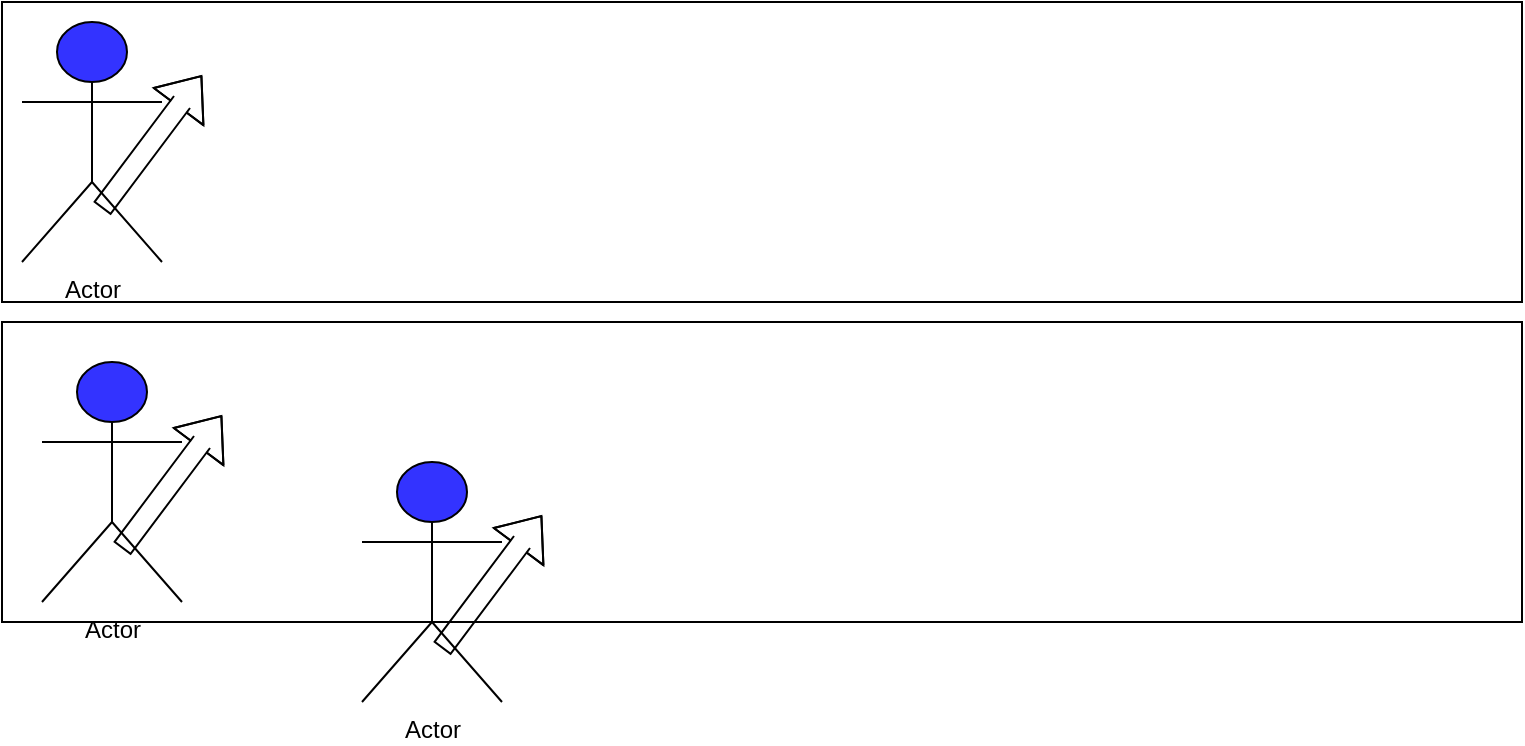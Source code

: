 <mxfile version="20.2.3" type="github">
  <diagram id="fxpMy1MvDavEP5wEhpTM" name="Página-1">
    <mxGraphModel dx="1022" dy="384" grid="1" gridSize="10" guides="1" tooltips="1" connect="1" arrows="1" fold="1" page="1" pageScale="1" pageWidth="827" pageHeight="1169" math="0" shadow="0">
      <root>
        <mxCell id="0" />
        <mxCell id="1" parent="0" />
        <mxCell id="EwkXzUQBeiqE4QdTnfD2-7" value="" style="rounded=0;whiteSpace=wrap;html=1;" vertex="1" parent="1">
          <mxGeometry x="40" y="250" width="760" height="150" as="geometry" />
        </mxCell>
        <mxCell id="EwkXzUQBeiqE4QdTnfD2-6" value="" style="rounded=0;whiteSpace=wrap;html=1;" vertex="1" parent="1">
          <mxGeometry x="40" y="90" width="760" height="150" as="geometry" />
        </mxCell>
        <mxCell id="EwkXzUQBeiqE4QdTnfD2-1" value="" style="group" vertex="1" connectable="0" parent="1">
          <mxGeometry x="50" y="100" width="85" height="140" as="geometry" />
        </mxCell>
        <mxCell id="j99Gu-w2fLsjkU9y8sFW-1" value="Actor" style="shape=umlActor;verticalLabelPosition=bottom;verticalAlign=top;html=1;outlineConnect=0;fillColor=#3333FF;" parent="EwkXzUQBeiqE4QdTnfD2-1" vertex="1">
          <mxGeometry width="70" height="120" as="geometry" />
        </mxCell>
        <mxCell id="j99Gu-w2fLsjkU9y8sFW-2" value="" style="shape=flexArrow;endArrow=classic;html=1;rounded=0;" parent="EwkXzUQBeiqE4QdTnfD2-1" edge="1">
          <mxGeometry width="50" height="50" relative="1" as="geometry">
            <mxPoint x="40" y="93.333" as="sourcePoint" />
            <mxPoint x="90" y="26.667" as="targetPoint" />
            <Array as="points">
              <mxPoint x="80" y="40" />
            </Array>
          </mxGeometry>
        </mxCell>
        <mxCell id="EwkXzUQBeiqE4QdTnfD2-2" value="" style="group" vertex="1" connectable="0" parent="1">
          <mxGeometry x="220" y="320" width="80" height="120" as="geometry" />
        </mxCell>
        <mxCell id="EwkXzUQBeiqE4QdTnfD2-3" value="Actor" style="shape=umlActor;verticalLabelPosition=bottom;verticalAlign=top;html=1;outlineConnect=0;fillColor=#3333FF;" vertex="1" parent="EwkXzUQBeiqE4QdTnfD2-2">
          <mxGeometry width="70" height="120" as="geometry" />
        </mxCell>
        <mxCell id="EwkXzUQBeiqE4QdTnfD2-4" value="" style="shape=flexArrow;endArrow=classic;html=1;rounded=0;" edge="1" parent="EwkXzUQBeiqE4QdTnfD2-2">
          <mxGeometry width="50" height="50" relative="1" as="geometry">
            <mxPoint x="40" y="93.333" as="sourcePoint" />
            <mxPoint x="90" y="26.667" as="targetPoint" />
            <Array as="points">
              <mxPoint x="80" y="40" />
            </Array>
          </mxGeometry>
        </mxCell>
        <mxCell id="EwkXzUQBeiqE4QdTnfD2-8" value="" style="group" vertex="1" connectable="0" parent="1">
          <mxGeometry x="60" y="270" width="80" height="120" as="geometry" />
        </mxCell>
        <mxCell id="EwkXzUQBeiqE4QdTnfD2-9" value="Actor" style="shape=umlActor;verticalLabelPosition=bottom;verticalAlign=top;html=1;outlineConnect=0;fillColor=#3333FF;" vertex="1" parent="EwkXzUQBeiqE4QdTnfD2-8">
          <mxGeometry width="70" height="120" as="geometry" />
        </mxCell>
        <mxCell id="EwkXzUQBeiqE4QdTnfD2-10" value="" style="shape=flexArrow;endArrow=classic;html=1;rounded=0;" edge="1" parent="EwkXzUQBeiqE4QdTnfD2-8">
          <mxGeometry width="50" height="50" relative="1" as="geometry">
            <mxPoint x="40" y="93.333" as="sourcePoint" />
            <mxPoint x="90" y="26.667" as="targetPoint" />
            <Array as="points">
              <mxPoint x="80" y="40" />
            </Array>
          </mxGeometry>
        </mxCell>
      </root>
    </mxGraphModel>
  </diagram>
</mxfile>
